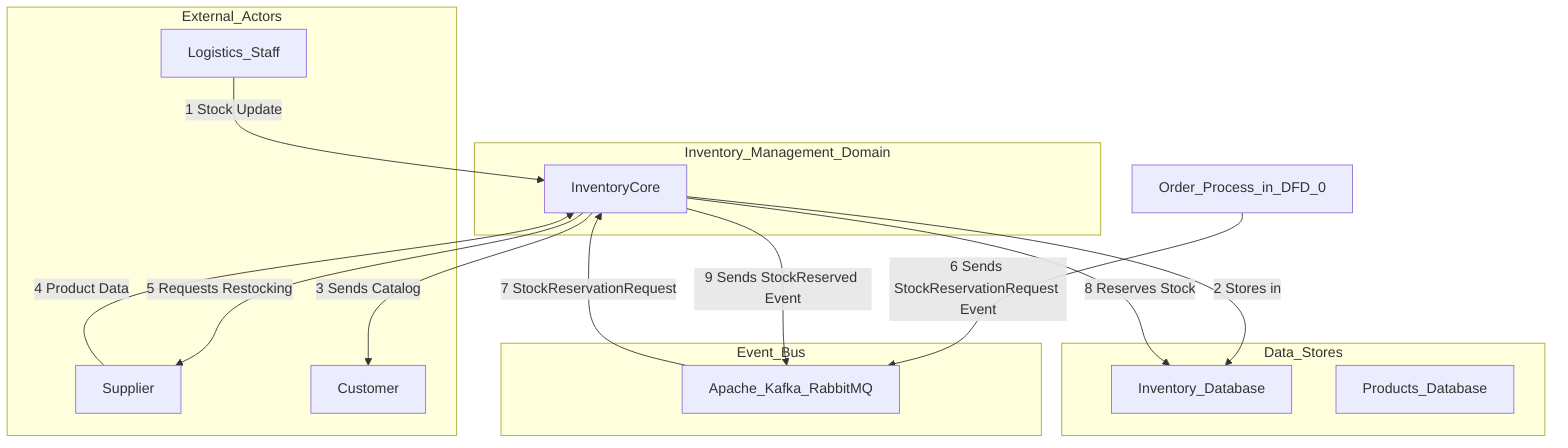 graph TD

subgraph Inventory_Management_Domain
    InventoryService[InventoryCore]
end

subgraph External_Actors
    LogisticsStaff[Logistics_Staff]
    Supplier[Supplier]
    Customer[Customer]
end

subgraph Data_Stores
    InventoryDB[Inventory_Database]
    ProductsDB[Products_Database]
end

subgraph Event_Bus
    MessageBroker[Apache_Kafka_RabbitMQ]
end

LogisticsStaff -->|1 Stock Update| InventoryService
InventoryService -->|2 Stores in| InventoryDB
InventoryService -->|3 Sends Catalog| Customer
Supplier -->|4 Product Data| InventoryService
InventoryService -->|5 Requests Restocking| Supplier

P1_OrderManagement[Order_Process_in_DFD_0] -->|6 Sends StockReservationRequest Event| MessageBroker
MessageBroker -->|7 StockReservationRequest| InventoryService
InventoryService -->|8 Reserves Stock| InventoryDB
InventoryService -->|9 Sends StockReserved Event| MessageBroker